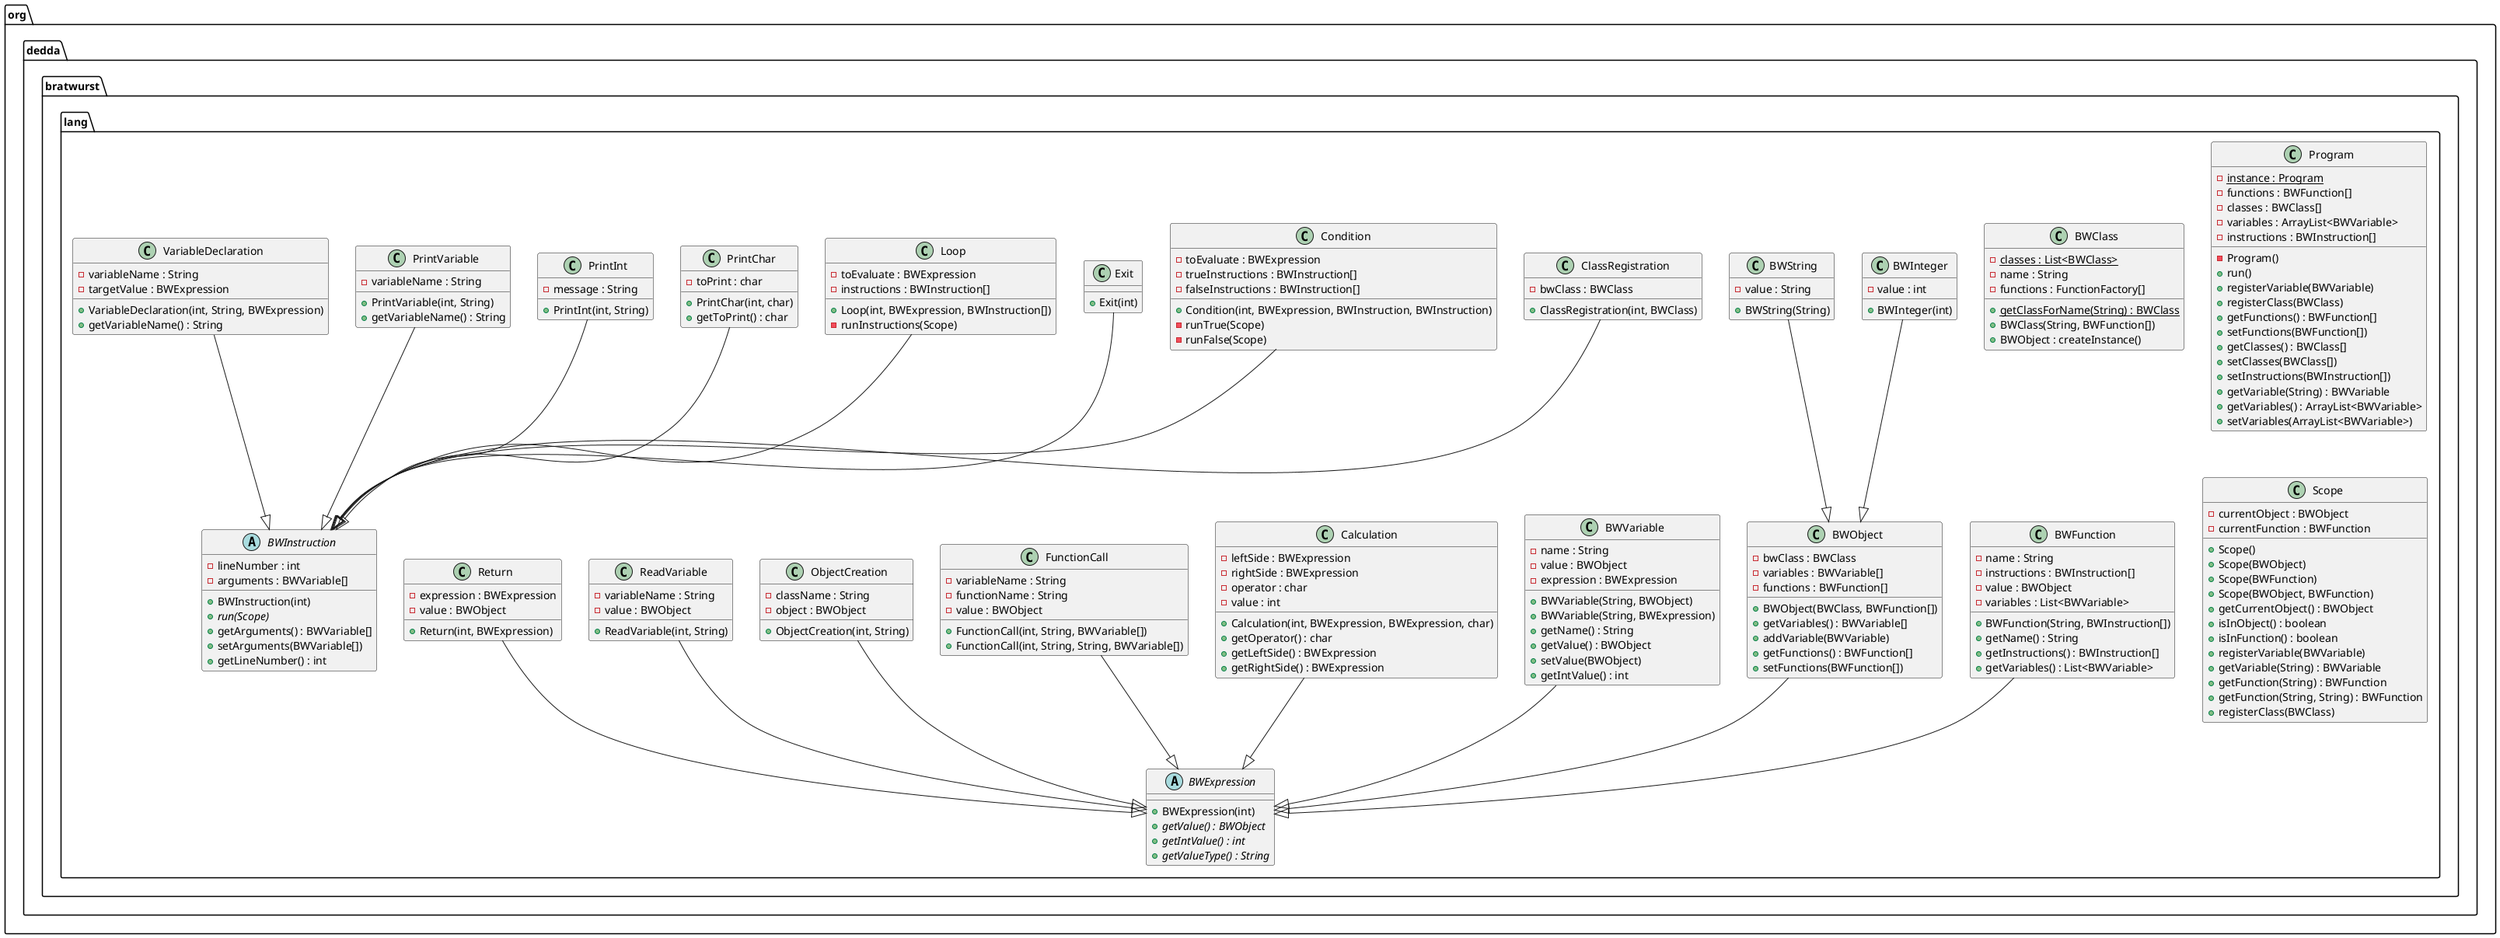 @startuml

class org.dedda.bratwurst.lang.BWClass {
    - {static} classes : List<BWClass>
    - name : String
    - functions : FunctionFactory[]
    + {static} getClassForName(String) : BWClass
    + BWClass(String, BWFunction[])
    + BWObject : createInstance()
}

abstract class org.dedda.bratwurst.lang.BWExpression {
    + BWExpression(int)
    + {abstract} getValue() : BWObject
    + {abstract} getIntValue() : int
    + {abstract} getValueType() : String
}

class org.dedda.bratwurst.lang.BWFunction {
    - name : String
    - instructions : BWInstruction[]
    - value : BWObject
    - variables : List<BWVariable>
    + BWFunction(String, BWInstruction[])
    + getName() : String
    + getInstructions() : BWInstruction[]
    + getVariables() : List<BWVariable>
}
org.dedda.bratwurst.lang.BWFunction --|> org.dedda.bratwurst.lang.BWExpression

abstract class org.dedda.bratwurst.lang.BWInstruction {
    - lineNumber : int
    - arguments : BWVariable[]
    + BWInstruction(int)
    + {abstract} run(Scope)
    + getArguments() : BWVariable[]
    + setArguments(BWVariable[])
    + getLineNumber() : int
}

class org.dedda.bratwurst.lang.BWInteger {
    - value : int
    + BWInteger(int)
}
org.dedda.bratwurst.lang.BWInteger --|> org.dedda.bratwurst.lang.BWObject

class org.dedda.bratwurst.lang.BWObject {
    - bwClass : BWClass
    - variables : BWVariable[]
    - functions : BWFunction[]
    + BWObject(BWClass, BWFunction[])
    + getVariables() : BWVariable[]
    + addVariable(BWVariable)
    + getFunctions() : BWFunction[]
    + setFunctions(BWFunction[])
}
org.dedda.bratwurst.lang.BWObject --|> org.dedda.bratwurst.lang.BWExpression

class org.dedda.bratwurst.lang.BWString {
    - value : String
    + BWString(String)
}
org.dedda.bratwurst.lang.BWString --|> org.dedda.bratwurst.lang.BWObject

class org.dedda.bratwurst.lang.BWVariable {
    - name : String
    - value : BWObject
    - expression : BWExpression
    + BWVariable(String, BWObject)
    + BWVariable(String, BWExpression)
    + getName() : String
    + getValue() : BWObject
    + setValue(BWObject)
    + getIntValue() : int
}
org.dedda.bratwurst.lang.BWVariable --|> org.dedda.bratwurst.lang.BWExpression

class org.dedda.bratwurst.lang.Calculation {
    - leftSide : BWExpression
    - rightSide : BWExpression
    - operator : char
    - value : int
    + Calculation(int, BWExpression, BWExpression, char)
    + getOperator() : char
    + getLeftSide() : BWExpression
    + getRightSide() : BWExpression
}
org.dedda.bratwurst.lang.Calculation --|> org.dedda.bratwurst.lang.BWExpression

class org.dedda.bratwurst.lang.ClassRegistration {
    - bwClass : BWClass
    + ClassRegistration(int, BWClass)
}
org.dedda.bratwurst.lang.ClassRegistration --|> org.dedda.bratwurst.lang.BWInstruction

class org.dedda.bratwurst.lang.Condition {
    - toEvaluate : BWExpression
    - trueInstructions : BWInstruction[]
    - falseInstructions : BWInstruction[]
    + Condition(int, BWExpression, BWInstruction, BWInstruction)
    - runTrue(Scope)
    - runFalse(Scope)
}
org.dedda.bratwurst.lang.Condition --|> org.dedda.bratwurst.lang.BWInstruction

class org.dedda.bratwurst.lang.Exit {
    + Exit(int)
}
org.dedda.bratwurst.lang.Exit --|> org.dedda.bratwurst.lang.BWInstruction

class org.dedda.bratwurst.lang.FunctionCall {
    - variableName : String
    - functionName : String
    - value : BWObject
    + FunctionCall(int, String, BWVariable[])
    + FunctionCall(int, String, String, BWVariable[])
}
org.dedda.bratwurst.lang.FunctionCall --|> org.dedda.bratwurst.lang.BWExpression

class org.dedda.bratwurst.lang.Loop {
    - toEvaluate : BWExpression
    - instructions : BWInstruction[]
    + Loop(int, BWExpression, BWInstruction[])
    - runInstructions(Scope)
}
org.dedda.bratwurst.lang.Loop --|> org.dedda.bratwurst.lang.BWInstruction

class org.dedda.bratwurst.lang.ObjectCreation {
    - className : String
    - object : BWObject
    + ObjectCreation(int, String)
}
org.dedda.bratwurst.lang.ObjectCreation --|> org.dedda.bratwurst.lang.BWExpression

class org.dedda.bratwurst.lang.PrintChar {
    - toPrint : char
    + PrintChar(int, char)
    + getToPrint() : char
}
org.dedda.bratwurst.lang.PrintChar --|> org.dedda.bratwurst.lang.BWInstruction

class org.dedda.bratwurst.lang.PrintInt {
    - message : String
    + PrintInt(int, String)
}
org.dedda.bratwurst.lang.PrintInt --|> org.dedda.bratwurst.lang.BWInstruction

class org.dedda.bratwurst.lang.PrintVariable {
    - variableName : String
    + PrintVariable(int, String)
    + getVariableName() : String
}
org.dedda.bratwurst.lang.PrintVariable --|> org.dedda.bratwurst.lang.BWInstruction

class org.dedda.bratwurst.lang.Program {
    - {static} instance : Program
    - functions : BWFunction[]
    - classes : BWClass[]
    - variables : ArrayList<BWVariable>
    - instructions : BWInstruction[]
    - Program()
    + run()
    + registerVariable(BWVariable)
    + registerClass(BWClass)
    + getFunctions() : BWFunction[]
    + setFunctions(BWFunction[])
    + getClasses() : BWClass[]
    + setClasses(BWClass[])
    + setInstructions(BWInstruction[])
    + getVariable(String) : BWVariable
    + getVariables() : ArrayList<BWVariable>
    + setVariables(ArrayList<BWVariable>)
}

class org.dedda.bratwurst.lang.ReadVariable {
    - variableName : String
    - value : BWObject
    + ReadVariable(int, String)
}
org.dedda.bratwurst.lang.ReadVariable --|> org.dedda.bratwurst.lang.BWExpression

class org.dedda.bratwurst.lang.Return {
    - expression : BWExpression
    - value : BWObject
    + Return(int, BWExpression)
}
org.dedda.bratwurst.lang.Return --|> org.dedda.bratwurst.lang.BWExpression

class org.dedda.bratwurst.lang.Scope {
    - currentObject : BWObject
    - currentFunction : BWFunction
    + Scope()
    + Scope(BWObject)
    + Scope(BWFunction)
    + Scope(BWObject, BWFunction)
    + getCurrentObject() : BWObject
    + isInObject() : boolean
    + isInFunction() : boolean
    + registerVariable(BWVariable)
    + getVariable(String) : BWVariable
    + getFunction(String) : BWFunction
    + getFunction(String, String) : BWFunction
    + registerClass(BWClass)
}

class org.dedda.bratwurst.lang.VariableDeclaration {
    - variableName : String
    - targetValue : BWExpression
    + VariableDeclaration(int, String, BWExpression)
    + getVariableName() : String
}
org.dedda.bratwurst.lang.VariableDeclaration --|> org.dedda.bratwurst.lang.BWInstruction

@enduml
